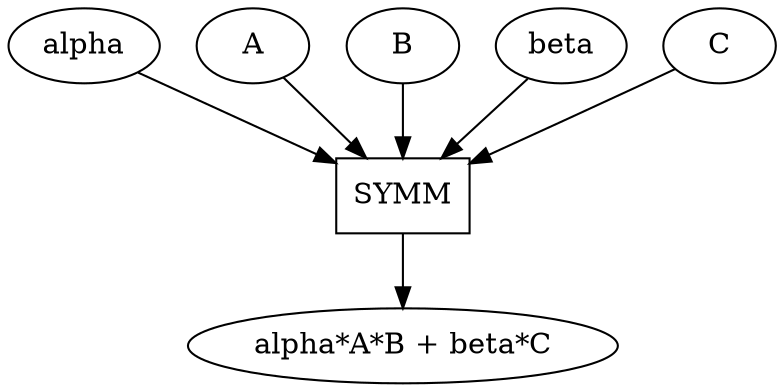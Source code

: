 
digraph{

orientation=TD

"alpha" [shape=ellipse]
"A" [shape=ellipse]
"B" [shape=ellipse]
"beta" [shape=ellipse]
"C" [shape=ellipse]
"alpha*A*B + beta*C" [shape=ellipse]

"[alpha, A, B, beta, C] -> SYMM -> [alpha*A*B + beta*C]" [shape=box, label="SYMM"]

"alpha" -> "[alpha, A, B, beta, C] -> SYMM -> [alpha*A*B + beta*C]"
"A" -> "[alpha, A, B, beta, C] -> SYMM -> [alpha*A*B + beta*C]"
"B" -> "[alpha, A, B, beta, C] -> SYMM -> [alpha*A*B + beta*C]"
"beta" -> "[alpha, A, B, beta, C] -> SYMM -> [alpha*A*B + beta*C]"
"C" -> "[alpha, A, B, beta, C] -> SYMM -> [alpha*A*B + beta*C]"
"[alpha, A, B, beta, C] -> SYMM -> [alpha*A*B + beta*C]" -> "alpha*A*B + beta*C"
}
